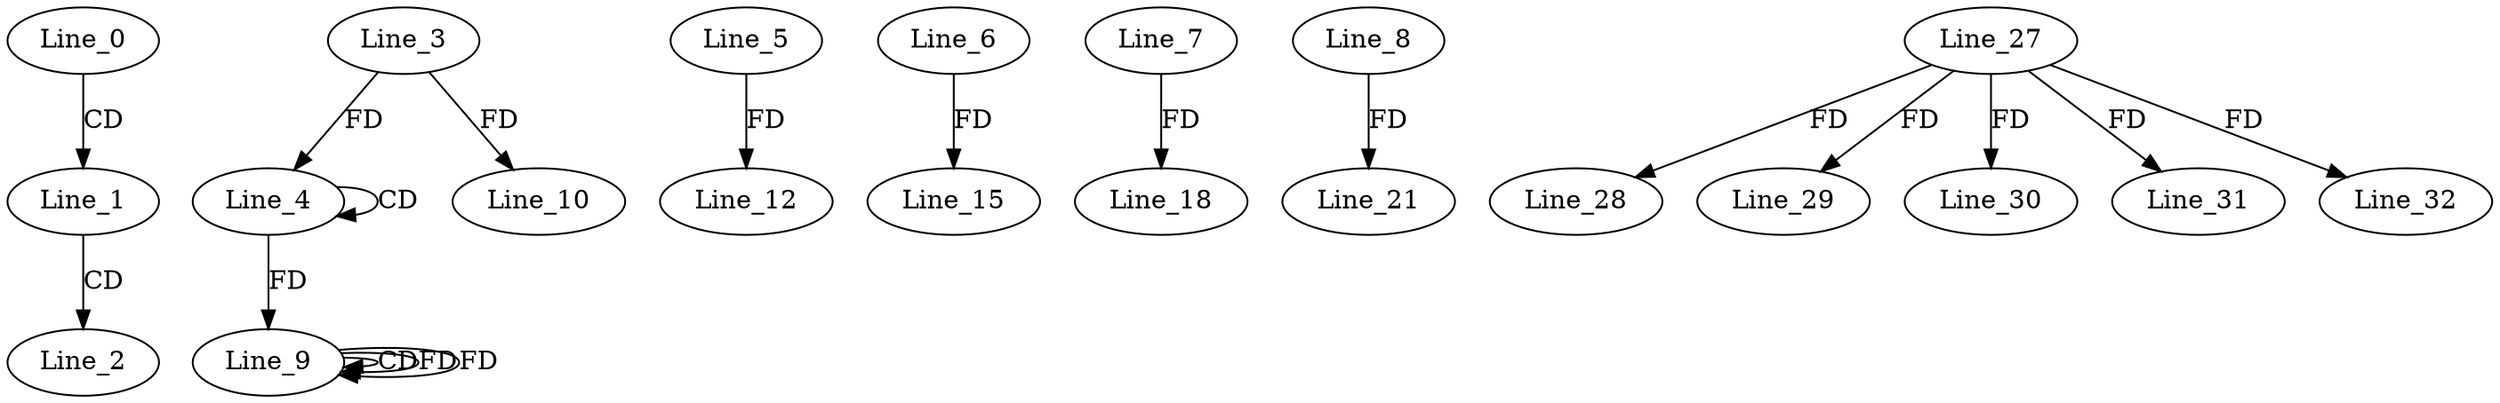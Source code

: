 digraph G {
  Line_0;
  Line_1;
  Line_2;
  Line_4;
  Line_4;
  Line_3;
  Line_9;
  Line_9;
  Line_9;
  Line_10;
  Line_5;
  Line_12;
  Line_6;
  Line_15;
  Line_7;
  Line_18;
  Line_8;
  Line_21;
  Line_27;
  Line_28;
  Line_29;
  Line_30;
  Line_31;
  Line_32;
  Line_0 -> Line_1 [ label="CD" ];
  Line_1 -> Line_2 [ label="CD" ];
  Line_4 -> Line_4 [ label="CD" ];
  Line_3 -> Line_4 [ label="FD" ];
  Line_4 -> Line_9 [ label="FD" ];
  Line_9 -> Line_9 [ label="CD" ];
  Line_9 -> Line_9 [ label="FD" ];
  Line_3 -> Line_10 [ label="FD" ];
  Line_5 -> Line_12 [ label="FD" ];
  Line_6 -> Line_15 [ label="FD" ];
  Line_7 -> Line_18 [ label="FD" ];
  Line_8 -> Line_21 [ label="FD" ];
  Line_27 -> Line_28 [ label="FD" ];
  Line_27 -> Line_29 [ label="FD" ];
  Line_27 -> Line_30 [ label="FD" ];
  Line_27 -> Line_31 [ label="FD" ];
  Line_27 -> Line_32 [ label="FD" ];
  Line_9 -> Line_9 [ label="FD" ];
}
